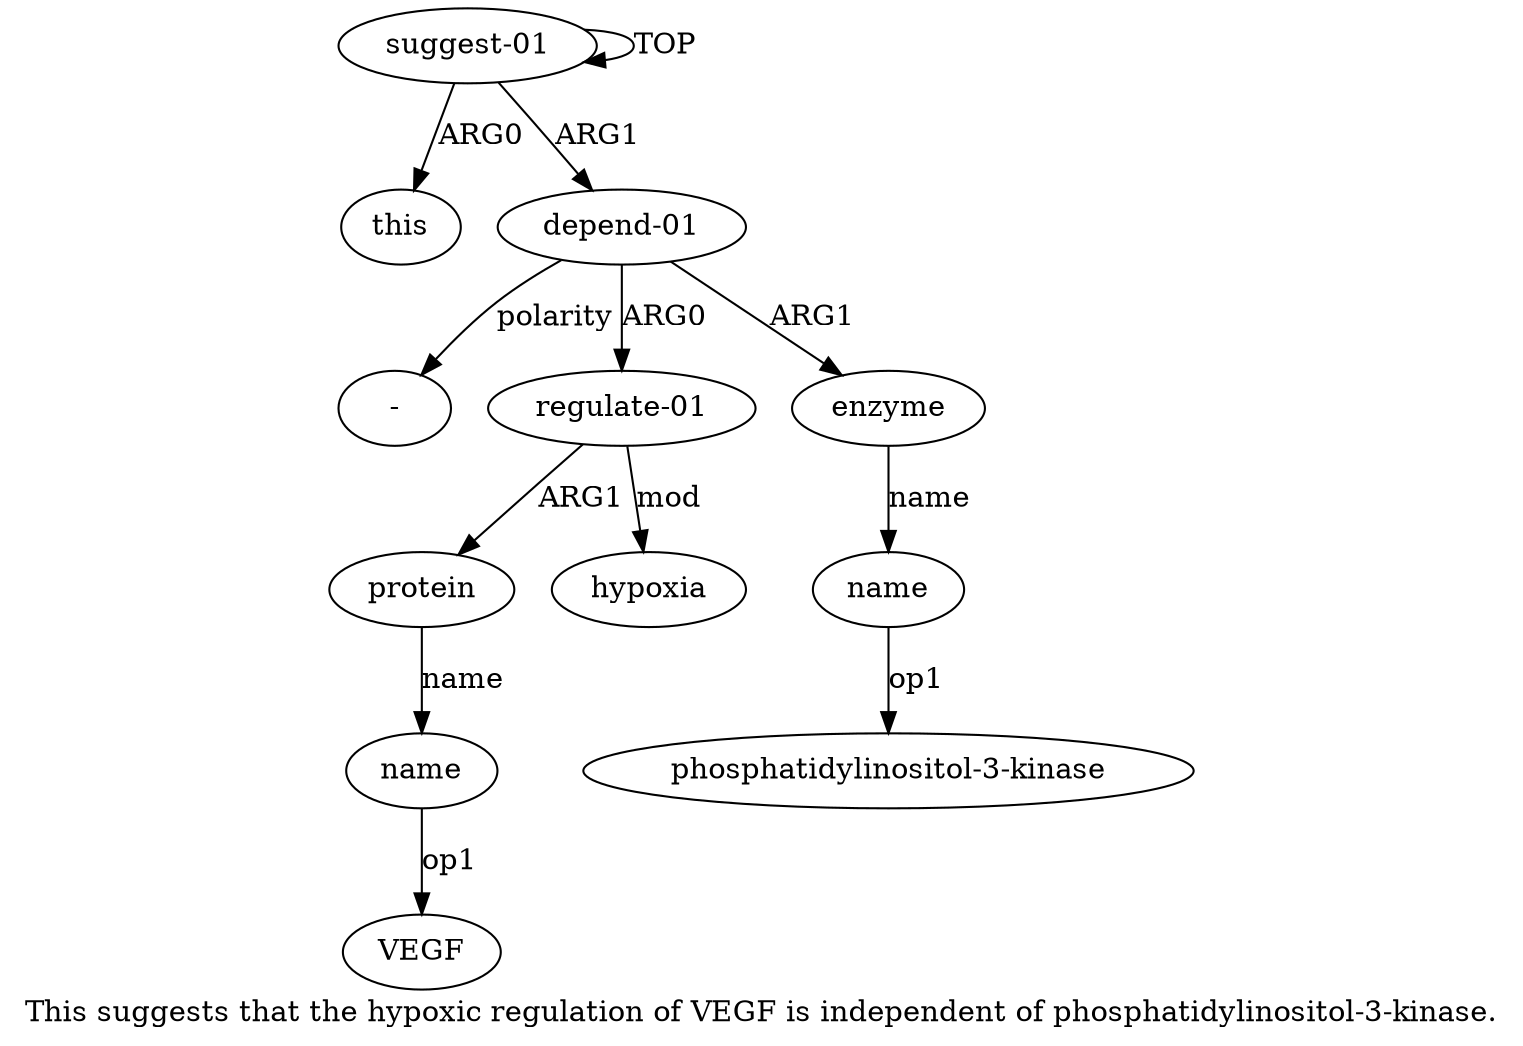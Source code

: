 digraph  {
	graph [label="This suggests that the hypoxic regulation of VEGF is independent of phosphatidylinositol-3-kinase."];
	node [label="\N"];
	"a2 -"	 [color=black,
		gold_ind=-1,
		gold_label="-",
		label="-",
		test_ind=-1,
		test_label="-"];
	"a8 phosphatidylinositol-3-kinase"	 [color=black,
		gold_ind=-1,
		gold_label="phosphatidylinositol-3-kinase",
		label="phosphatidylinositol-3-kinase",
		test_ind=-1,
		test_label="phosphatidylinositol-3-kinase"];
	"a5 VEGF"	 [color=black,
		gold_ind=-1,
		gold_label=VEGF,
		label=VEGF,
		test_ind=-1,
		test_label=VEGF];
	a1	 [color=black,
		gold_ind=1,
		gold_label=this,
		label=this,
		test_ind=1,
		test_label=this];
	a0	 [color=black,
		gold_ind=0,
		gold_label="suggest-01",
		label="suggest-01",
		test_ind=0,
		test_label="suggest-01"];
	a0 -> a1 [key=0,
	color=black,
	gold_label=ARG0,
	label=ARG0,
	test_label=ARG0];
a0 -> a0 [key=0,
color=black,
gold_label=TOP,
label=TOP,
test_label=TOP];
a2 [color=black,
gold_ind=2,
gold_label="depend-01",
label="depend-01",
test_ind=2,
test_label="depend-01"];
a0 -> a2 [key=0,
color=black,
gold_label=ARG1,
label=ARG1,
test_label=ARG1];
a3 [color=black,
gold_ind=3,
gold_label="regulate-01",
label="regulate-01",
test_ind=3,
test_label="regulate-01"];
a4 [color=black,
gold_ind=4,
gold_label=protein,
label=protein,
test_ind=4,
test_label=protein];
a3 -> a4 [key=0,
color=black,
gold_label=ARG1,
label=ARG1,
test_label=ARG1];
a6 [color=black,
gold_ind=6,
gold_label=hypoxia,
label=hypoxia,
test_ind=6,
test_label=hypoxia];
a3 -> a6 [key=0,
color=black,
gold_label=mod,
label=mod,
test_label=mod];
a2 -> "a2 -" [key=0,
color=black,
gold_label=polarity,
label=polarity,
test_label=polarity];
a2 -> a3 [key=0,
color=black,
gold_label=ARG0,
label=ARG0,
test_label=ARG0];
a7 [color=black,
gold_ind=7,
gold_label=enzyme,
label=enzyme,
test_ind=7,
test_label=enzyme];
a2 -> a7 [key=0,
color=black,
gold_label=ARG1,
label=ARG1,
test_label=ARG1];
a5 [color=black,
gold_ind=5,
gold_label=name,
label=name,
test_ind=5,
test_label=name];
a5 -> "a5 VEGF" [key=0,
color=black,
gold_label=op1,
label=op1,
test_label=op1];
a4 -> a5 [key=0,
color=black,
gold_label=name,
label=name,
test_label=name];
a8 [color=black,
gold_ind=8,
gold_label=name,
label=name,
test_ind=8,
test_label=name];
a7 -> a8 [key=0,
color=black,
gold_label=name,
label=name,
test_label=name];
a8 -> "a8 phosphatidylinositol-3-kinase" [key=0,
color=black,
gold_label=op1,
label=op1,
test_label=op1];
}
